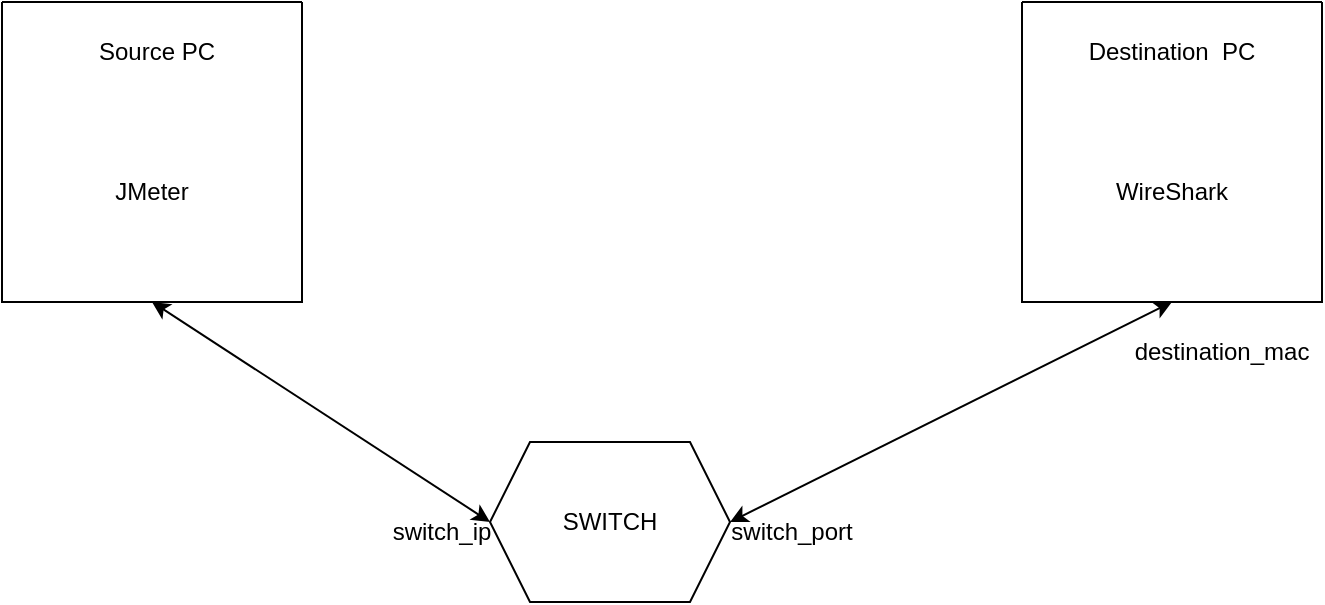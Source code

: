 <mxfile version="24.0.1" type="github">
  <diagram name="Página-1" id="AUiTUuYdbrOSj9IPVtk-">
    <mxGraphModel dx="746" dy="505" grid="1" gridSize="10" guides="1" tooltips="1" connect="1" arrows="1" fold="1" page="1" pageScale="1" pageWidth="827" pageHeight="1169" math="0" shadow="0">
      <root>
        <mxCell id="0" />
        <mxCell id="1" parent="0" />
        <mxCell id="03jHq_nFoQ9FHIHQzPS4-1" value="" style="shape=hexagon;perimeter=hexagonPerimeter2;whiteSpace=wrap;html=1;fixedSize=1;" vertex="1" parent="1">
          <mxGeometry x="294" y="270" width="120" height="80" as="geometry" />
        </mxCell>
        <mxCell id="03jHq_nFoQ9FHIHQzPS4-2" value="" style="swimlane;startSize=0;" vertex="1" parent="1">
          <mxGeometry x="50" y="50" width="150" height="150" as="geometry" />
        </mxCell>
        <mxCell id="03jHq_nFoQ9FHIHQzPS4-3" value="Source PC" style="text;strokeColor=none;align=center;fillColor=none;html=1;verticalAlign=middle;whiteSpace=wrap;rounded=0;" vertex="1" parent="03jHq_nFoQ9FHIHQzPS4-2">
          <mxGeometry x="45" y="10" width="65" height="30" as="geometry" />
        </mxCell>
        <mxCell id="03jHq_nFoQ9FHIHQzPS4-6" value="JMeter" style="text;strokeColor=none;align=center;fillColor=none;html=1;verticalAlign=middle;whiteSpace=wrap;rounded=0;" vertex="1" parent="03jHq_nFoQ9FHIHQzPS4-2">
          <mxGeometry x="45" y="80" width="60" height="30" as="geometry" />
        </mxCell>
        <mxCell id="03jHq_nFoQ9FHIHQzPS4-5" value="SWITCH" style="text;strokeColor=none;align=center;fillColor=none;html=1;verticalAlign=middle;whiteSpace=wrap;rounded=0;" vertex="1" parent="1">
          <mxGeometry x="324" y="295" width="60" height="30" as="geometry" />
        </mxCell>
        <mxCell id="03jHq_nFoQ9FHIHQzPS4-7" value="" style="swimlane;startSize=0;" vertex="1" parent="1">
          <mxGeometry x="560" y="50" width="150" height="150" as="geometry" />
        </mxCell>
        <mxCell id="03jHq_nFoQ9FHIHQzPS4-8" value="Destination&amp;nbsp; PC" style="text;strokeColor=none;align=center;fillColor=none;html=1;verticalAlign=middle;whiteSpace=wrap;rounded=0;" vertex="1" parent="03jHq_nFoQ9FHIHQzPS4-7">
          <mxGeometry x="20" y="10" width="110" height="30" as="geometry" />
        </mxCell>
        <mxCell id="03jHq_nFoQ9FHIHQzPS4-9" value="WireShark" style="text;strokeColor=none;align=center;fillColor=none;html=1;verticalAlign=middle;whiteSpace=wrap;rounded=0;" vertex="1" parent="03jHq_nFoQ9FHIHQzPS4-7">
          <mxGeometry x="45" y="80" width="60" height="30" as="geometry" />
        </mxCell>
        <mxCell id="03jHq_nFoQ9FHIHQzPS4-11" value="" style="endArrow=classic;startArrow=classic;html=1;rounded=0;entryX=0.5;entryY=1;entryDx=0;entryDy=0;exitX=0;exitY=0.5;exitDx=0;exitDy=0;" edge="1" parent="1" source="03jHq_nFoQ9FHIHQzPS4-1" target="03jHq_nFoQ9FHIHQzPS4-2">
          <mxGeometry width="50" height="50" relative="1" as="geometry">
            <mxPoint x="360" y="290" as="sourcePoint" />
            <mxPoint x="410" y="240" as="targetPoint" />
          </mxGeometry>
        </mxCell>
        <mxCell id="03jHq_nFoQ9FHIHQzPS4-12" value="" style="endArrow=classic;startArrow=classic;html=1;rounded=0;entryX=0.5;entryY=1;entryDx=0;entryDy=0;" edge="1" parent="1" target="03jHq_nFoQ9FHIHQzPS4-7">
          <mxGeometry width="50" height="50" relative="1" as="geometry">
            <mxPoint x="414" y="310" as="sourcePoint" />
            <mxPoint x="464" y="260" as="targetPoint" />
          </mxGeometry>
        </mxCell>
        <mxCell id="03jHq_nFoQ9FHIHQzPS4-13" value="switch_port" style="text;strokeColor=none;align=center;fillColor=none;html=1;verticalAlign=middle;whiteSpace=wrap;rounded=0;" vertex="1" parent="1">
          <mxGeometry x="415" y="300" width="60" height="30" as="geometry" />
        </mxCell>
        <mxCell id="03jHq_nFoQ9FHIHQzPS4-14" value="destination_mac" style="text;strokeColor=none;align=center;fillColor=none;html=1;verticalAlign=middle;whiteSpace=wrap;rounded=0;" vertex="1" parent="1">
          <mxGeometry x="630" y="210" width="60" height="30" as="geometry" />
        </mxCell>
        <mxCell id="03jHq_nFoQ9FHIHQzPS4-16" value="switch_ip" style="text;strokeColor=none;align=center;fillColor=none;html=1;verticalAlign=middle;whiteSpace=wrap;rounded=0;" vertex="1" parent="1">
          <mxGeometry x="240" y="300" width="60" height="30" as="geometry" />
        </mxCell>
      </root>
    </mxGraphModel>
  </diagram>
</mxfile>
